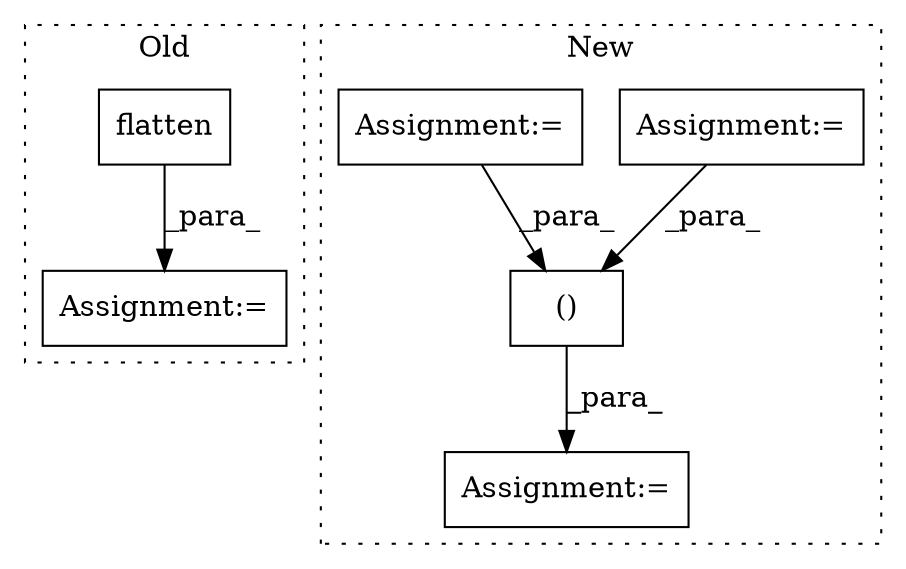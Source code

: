 digraph G {
subgraph cluster0 {
1 [label="flatten" a="32" s="1015" l="9" shape="box"];
3 [label="Assignment:=" a="7" s="985" l="48" shape="box"];
label = "Old";
style="dotted";
}
subgraph cluster1 {
2 [label="()" a="106" s="1214" l="43" shape="box"];
4 [label="Assignment:=" a="7" s="1194" l="1" shape="box"];
5 [label="Assignment:=" a="7" s="832" l="1" shape="box"];
6 [label="Assignment:=" a="7" s="715" l="1" shape="box"];
label = "New";
style="dotted";
}
1 -> 3 [label="_para_"];
2 -> 4 [label="_para_"];
5 -> 2 [label="_para_"];
6 -> 2 [label="_para_"];
}
